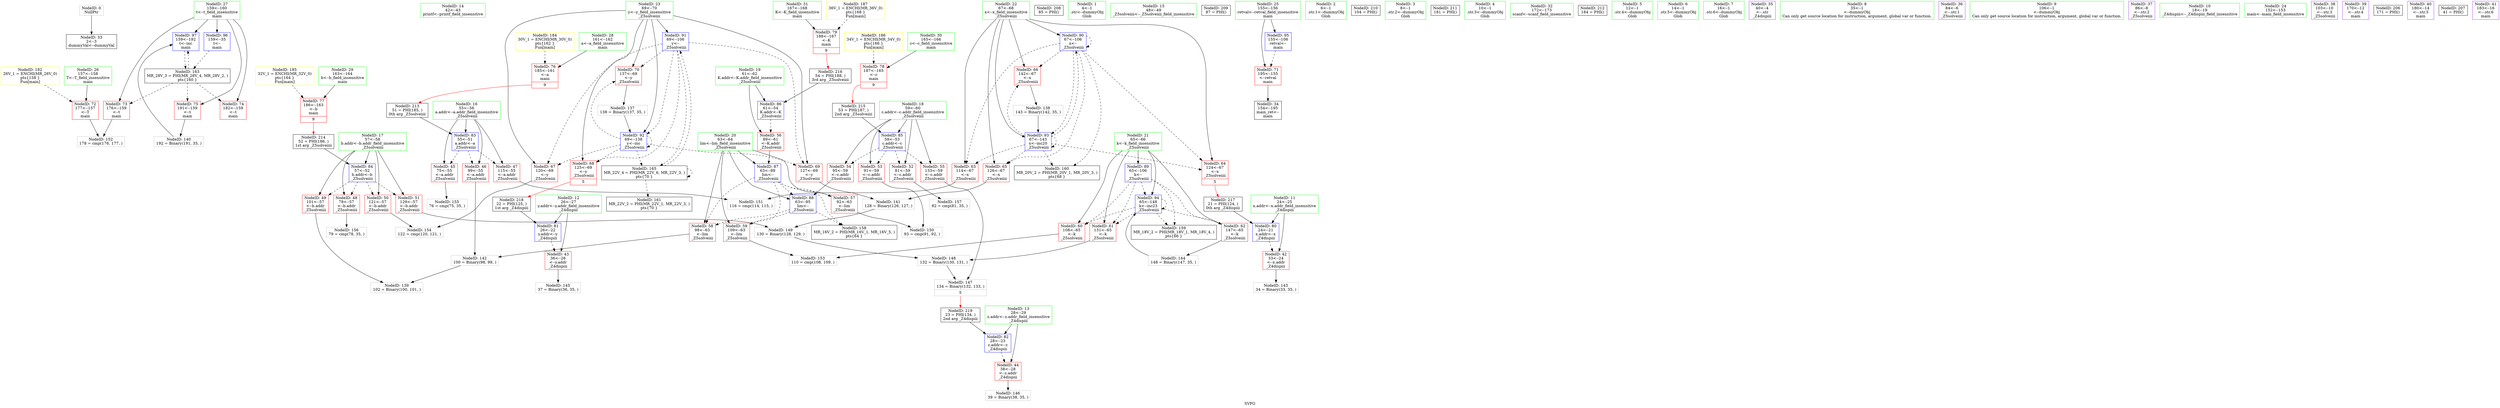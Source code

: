 digraph "SVFG" {
	label="SVFG";

	Node0x55ae51408920 [shape=record,color=grey,label="{NodeID: 0\nNullPtr}"];
	Node0x55ae51408920 -> Node0x55ae51411270[style=solid];
	Node0x55ae51411fa0 [shape=record,color=blue,label="{NodeID: 97\n159\<--192\nt\<--inc\nmain\n}"];
	Node0x55ae51411fa0 -> Node0x55ae514215e0[style=dashed];
	Node0x55ae51410270 [shape=record,color=green,label="{NodeID: 14\n42\<--43\nprintf\<--printf_field_insensitive\n}"];
	Node0x55ae51410e30 [shape=record,color=green,label="{NodeID: 28\n161\<--162\na\<--a_field_insensitive\nmain\n}"];
	Node0x55ae51410e30 -> Node0x55ae514145b0[style=solid];
	Node0x55ae514302d0 [shape=record,color=black,label="{NodeID: 208\n85 = PHI()\n}"];
	Node0x55ae514119f0 [shape=record,color=red,label="{NodeID: 42\n33\<--24\n\<--x.addr\n_Z4dispiii\n}"];
	Node0x55ae514119f0 -> Node0x55ae51412d20[style=solid];
	Node0x55ae51412720 [shape=record,color=grey,label="{NodeID: 139\n102 = Binary(100, 101, )\n}"];
	Node0x55ae51413570 [shape=record,color=red,label="{NodeID: 56\n89\<--61\n\<--K.addr\n_Z5solveiiii\n}"];
	Node0x55ae51413570 -> Node0x55ae51414ea0[style=solid];
	Node0x55ae5141a2a0 [shape=record,color=grey,label="{NodeID: 153\n110 = cmp(108, 109, )\n}"];
	Node0x55ae514140d0 [shape=record,color=red,label="{NodeID: 70\n137\<--69\n\<--y\n_Z5solveiiii\n}"];
	Node0x55ae514140d0 -> Node0x55ae51418290[style=solid];
	Node0x55ae51414c30 [shape=record,color=blue,label="{NodeID: 84\n57\<--52\nb.addr\<--b\n_Z5solveiiii\n}"];
	Node0x55ae51414c30 -> Node0x55ae51412ef0[style=dashed];
	Node0x55ae51414c30 -> Node0x55ae51412fc0[style=dashed];
	Node0x55ae51414c30 -> Node0x55ae51413090[style=dashed];
	Node0x55ae51414c30 -> Node0x55ae51413160[style=dashed];
	Node0x55ae514079c0 [shape=record,color=green,label="{NodeID: 1\n4\<--1\n.str\<--dummyObj\nGlob }"];
	Node0x55ae51410340 [shape=record,color=green,label="{NodeID: 15\n48\<--49\n_Z5solveiiii\<--_Z5solveiiii_field_insensitive\n}"];
	Node0x55ae51410f00 [shape=record,color=green,label="{NodeID: 29\n163\<--164\nb\<--b_field_insensitive\nmain\n}"];
	Node0x55ae51410f00 -> Node0x55ae51414680[style=solid];
	Node0x55ae514303d0 [shape=record,color=black,label="{NodeID: 209\n87 = PHI()\n}"];
	Node0x55ae51411ac0 [shape=record,color=red,label="{NodeID: 43\n36\<--26\n\<--y.addr\n_Z4dispiii\n}"];
	Node0x55ae51411ac0 -> Node0x55ae514196a0[style=solid];
	Node0x55ae514128a0 [shape=record,color=grey,label="{NodeID: 140\n192 = Binary(191, 35, )\n}"];
	Node0x55ae514128a0 -> Node0x55ae51411fa0[style=solid];
	Node0x55ae51413640 [shape=record,color=red,label="{NodeID: 57\n92\<--63\n\<--lim\n_Z5solveiiii\n}"];
	Node0x55ae51413640 -> Node0x55ae51419e20[style=solid];
	Node0x55ae5141a420 [shape=record,color=grey,label="{NodeID: 154\n122 = cmp(120, 121, )\n}"];
	Node0x55ae514141a0 [shape=record,color=red,label="{NodeID: 71\n195\<--155\n\<--retval\nmain\n}"];
	Node0x55ae514141a0 -> Node0x55ae51411370[style=solid];
	Node0x55ae51414d00 [shape=record,color=blue,label="{NodeID: 85\n59\<--53\nc.addr\<--c\n_Z5solveiiii\n}"];
	Node0x55ae51414d00 -> Node0x55ae51413230[style=dashed];
	Node0x55ae51414d00 -> Node0x55ae51413300[style=dashed];
	Node0x55ae51414d00 -> Node0x55ae514133d0[style=dashed];
	Node0x55ae51414d00 -> Node0x55ae514134a0[style=dashed];
	Node0x55ae5140f3c0 [shape=record,color=green,label="{NodeID: 2\n6\<--1\n.str.1\<--dummyObj\nGlob }"];
	Node0x55ae51424e00 [shape=record,color=yellow,style=double,label="{NodeID: 182\n26V_1 = ENCHI(MR_26V_0)\npts\{158 \}\nFun[main]}"];
	Node0x55ae51424e00 -> Node0x55ae51414270[style=dashed];
	Node0x55ae51410440 [shape=record,color=green,label="{NodeID: 16\n55\<--56\na.addr\<--a.addr_field_insensitive\n_Z5solveiiii\n}"];
	Node0x55ae51410440 -> Node0x55ae51411c60[style=solid];
	Node0x55ae51410440 -> Node0x55ae51411d30[style=solid];
	Node0x55ae51410440 -> Node0x55ae51411e00[style=solid];
	Node0x55ae51410440 -> Node0x55ae51414b60[style=solid];
	Node0x55ae51410fd0 [shape=record,color=green,label="{NodeID: 30\n165\<--166\nc\<--c_field_insensitive\nmain\n}"];
	Node0x55ae51410fd0 -> Node0x55ae51414750[style=solid];
	Node0x55ae514304d0 [shape=record,color=black,label="{NodeID: 210\n104 = PHI()\n}"];
	Node0x55ae51411b90 [shape=record,color=red,label="{NodeID: 44\n38\<--28\n\<--z.addr\n_Z4dispiii\n}"];
	Node0x55ae51411b90 -> Node0x55ae51419820[style=solid];
	Node0x55ae51412a20 [shape=record,color=grey,label="{NodeID: 141\n128 = Binary(126, 127, )\n}"];
	Node0x55ae51412a20 -> Node0x55ae51419ca0[style=solid];
	Node0x55ae51413710 [shape=record,color=red,label="{NodeID: 58\n98\<--63\n\<--lim\n_Z5solveiiii\n}"];
	Node0x55ae51413710 -> Node0x55ae51412ba0[style=solid];
	Node0x55ae5141a5a0 [shape=record,color=grey,label="{NodeID: 155\n76 = cmp(75, 35, )\n}"];
	Node0x55ae51414270 [shape=record,color=red,label="{NodeID: 72\n177\<--157\n\<--T\nmain\n}"];
	Node0x55ae51414270 -> Node0x55ae5141a120[style=solid];
	Node0x55ae51414dd0 [shape=record,color=blue,label="{NodeID: 86\n61\<--54\nK.addr\<--K\n_Z5solveiiii\n}"];
	Node0x55ae51414dd0 -> Node0x55ae51413570[style=dashed];
	Node0x55ae5140f450 [shape=record,color=green,label="{NodeID: 3\n8\<--1\n.str.2\<--dummyObj\nGlob }"];
	Node0x55ae51410510 [shape=record,color=green,label="{NodeID: 17\n57\<--58\nb.addr\<--b.addr_field_insensitive\n_Z5solveiiii\n}"];
	Node0x55ae51410510 -> Node0x55ae51412ef0[style=solid];
	Node0x55ae51410510 -> Node0x55ae51412fc0[style=solid];
	Node0x55ae51410510 -> Node0x55ae51413090[style=solid];
	Node0x55ae51410510 -> Node0x55ae51413160[style=solid];
	Node0x55ae51410510 -> Node0x55ae51414c30[style=solid];
	Node0x55ae514110a0 [shape=record,color=green,label="{NodeID: 31\n167\<--168\nK\<--K_field_insensitive\nmain\n}"];
	Node0x55ae514110a0 -> Node0x55ae51414820[style=solid];
	Node0x55ae514305d0 [shape=record,color=black,label="{NodeID: 211\n181 = PHI()\n}"];
	Node0x55ae51411c60 [shape=record,color=red,label="{NodeID: 45\n75\<--55\n\<--a.addr\n_Z5solveiiii\n}"];
	Node0x55ae51411c60 -> Node0x55ae5141a5a0[style=solid];
	Node0x55ae51412ba0 [shape=record,color=grey,label="{NodeID: 142\n100 = Binary(98, 99, )\n}"];
	Node0x55ae51412ba0 -> Node0x55ae51412720[style=solid];
	Node0x55ae514137e0 [shape=record,color=red,label="{NodeID: 59\n109\<--63\n\<--lim\n_Z5solveiiii\n}"];
	Node0x55ae514137e0 -> Node0x55ae5141a2a0[style=solid];
	Node0x55ae5141a720 [shape=record,color=grey,label="{NodeID: 156\n79 = cmp(78, 35, )\n}"];
	Node0x55ae51414340 [shape=record,color=red,label="{NodeID: 73\n176\<--159\n\<--t\nmain\n}"];
	Node0x55ae51414340 -> Node0x55ae5141a120[style=solid];
	Node0x55ae51414ea0 [shape=record,color=blue,label="{NodeID: 87\n63\<--89\nlim\<--\n_Z5solveiiii\n}"];
	Node0x55ae51414ea0 -> Node0x55ae51413640[style=dashed];
	Node0x55ae51414ea0 -> Node0x55ae51413710[style=dashed];
	Node0x55ae51414ea0 -> Node0x55ae514137e0[style=dashed];
	Node0x55ae51414ea0 -> Node0x55ae51414f70[style=dashed];
	Node0x55ae51414ea0 -> Node0x55ae5141fce0[style=dashed];
	Node0x55ae5140f4e0 [shape=record,color=green,label="{NodeID: 4\n10\<--1\n.str.3\<--dummyObj\nGlob }"];
	Node0x55ae51424fc0 [shape=record,color=yellow,style=double,label="{NodeID: 184\n30V_1 = ENCHI(MR_30V_0)\npts\{162 \}\nFun[main]}"];
	Node0x55ae51424fc0 -> Node0x55ae514145b0[style=dashed];
	Node0x55ae514105e0 [shape=record,color=green,label="{NodeID: 18\n59\<--60\nc.addr\<--c.addr_field_insensitive\n_Z5solveiiii\n}"];
	Node0x55ae514105e0 -> Node0x55ae51413230[style=solid];
	Node0x55ae514105e0 -> Node0x55ae51413300[style=solid];
	Node0x55ae514105e0 -> Node0x55ae514133d0[style=solid];
	Node0x55ae514105e0 -> Node0x55ae514134a0[style=solid];
	Node0x55ae514105e0 -> Node0x55ae51414d00[style=solid];
	Node0x55ae51411170 [shape=record,color=green,label="{NodeID: 32\n172\<--173\nscanf\<--scanf_field_insensitive\n}"];
	Node0x55ae514306d0 [shape=record,color=black,label="{NodeID: 212\n184 = PHI()\n}"];
	Node0x55ae51411d30 [shape=record,color=red,label="{NodeID: 46\n99\<--55\n\<--a.addr\n_Z5solveiiii\n}"];
	Node0x55ae51411d30 -> Node0x55ae51412ba0[style=solid];
	Node0x55ae51412d20 [shape=record,color=grey,label="{NodeID: 143\n34 = Binary(33, 35, )\n}"];
	Node0x55ae514138b0 [shape=record,color=red,label="{NodeID: 60\n108\<--65\n\<--k\n_Z5solveiiii\n}"];
	Node0x55ae514138b0 -> Node0x55ae5141a2a0[style=solid];
	Node0x55ae5141a8a0 [shape=record,color=grey,label="{NodeID: 157\n82 = cmp(81, 35, )\n}"];
	Node0x55ae51414410 [shape=record,color=red,label="{NodeID: 74\n182\<--159\n\<--t\nmain\n}"];
	Node0x55ae51414f70 [shape=record,color=blue,label="{NodeID: 88\n63\<--95\nlim\<--\n_Z5solveiiii\n}"];
	Node0x55ae51414f70 -> Node0x55ae51413710[style=dashed];
	Node0x55ae51414f70 -> Node0x55ae514137e0[style=dashed];
	Node0x55ae51414f70 -> Node0x55ae5141fce0[style=dashed];
	Node0x55ae5140f570 [shape=record,color=green,label="{NodeID: 5\n12\<--1\n.str.4\<--dummyObj\nGlob }"];
	Node0x55ae514250a0 [shape=record,color=yellow,style=double,label="{NodeID: 185\n32V_1 = ENCHI(MR_32V_0)\npts\{164 \}\nFun[main]}"];
	Node0x55ae514250a0 -> Node0x55ae51414680[style=dashed];
	Node0x55ae514106b0 [shape=record,color=green,label="{NodeID: 19\n61\<--62\nK.addr\<--K.addr_field_insensitive\n_Z5solveiiii\n}"];
	Node0x55ae514106b0 -> Node0x55ae51413570[style=solid];
	Node0x55ae514106b0 -> Node0x55ae51414dd0[style=solid];
	Node0x55ae51411270 [shape=record,color=black,label="{NodeID: 33\n2\<--3\ndummyVal\<--dummyVal\n}"];
	Node0x55ae514307d0 [shape=record,color=black,label="{NodeID: 213\n51 = PHI(185, )\n0th arg _Z5solveiiii }"];
	Node0x55ae514307d0 -> Node0x55ae51414b60[style=solid];
	Node0x55ae51411e00 [shape=record,color=red,label="{NodeID: 47\n115\<--55\n\<--a.addr\n_Z5solveiiii\n}"];
	Node0x55ae51411e00 -> Node0x55ae51419fa0[style=solid];
	Node0x55ae51419560 [shape=record,color=grey,label="{NodeID: 144\n148 = Binary(147, 35, )\n}"];
	Node0x55ae51419560 -> Node0x55ae51415450[style=solid];
	Node0x55ae51413980 [shape=record,color=red,label="{NodeID: 61\n131\<--65\n\<--k\n_Z5solveiiii\n}"];
	Node0x55ae51413980 -> Node0x55ae51419b20[style=solid];
	Node0x55ae5141fce0 [shape=record,color=black,label="{NodeID: 158\nMR_16V_2 = PHI(MR_16V_1, MR_16V_5, )\npts\{64 \}\n}"];
	Node0x55ae514144e0 [shape=record,color=red,label="{NodeID: 75\n191\<--159\n\<--t\nmain\n}"];
	Node0x55ae514144e0 -> Node0x55ae514128a0[style=solid];
	Node0x55ae51415040 [shape=record,color=blue,label="{NodeID: 89\n65\<--106\nk\<--\n_Z5solveiiii\n}"];
	Node0x55ae51415040 -> Node0x55ae514138b0[style=dashed];
	Node0x55ae51415040 -> Node0x55ae51413980[style=dashed];
	Node0x55ae51415040 -> Node0x55ae51413a50[style=dashed];
	Node0x55ae51415040 -> Node0x55ae51415450[style=dashed];
	Node0x55ae51415040 -> Node0x55ae514201e0[style=dashed];
	Node0x55ae5140fdb0 [shape=record,color=green,label="{NodeID: 6\n14\<--1\n.str.5\<--dummyObj\nGlob }"];
	Node0x55ae51425180 [shape=record,color=yellow,style=double,label="{NodeID: 186\n34V_1 = ENCHI(MR_34V_0)\npts\{166 \}\nFun[main]}"];
	Node0x55ae51425180 -> Node0x55ae51414750[style=dashed];
	Node0x55ae51410780 [shape=record,color=green,label="{NodeID: 20\n63\<--64\nlim\<--lim_field_insensitive\n_Z5solveiiii\n}"];
	Node0x55ae51410780 -> Node0x55ae51413640[style=solid];
	Node0x55ae51410780 -> Node0x55ae51413710[style=solid];
	Node0x55ae51410780 -> Node0x55ae514137e0[style=solid];
	Node0x55ae51410780 -> Node0x55ae51414ea0[style=solid];
	Node0x55ae51410780 -> Node0x55ae51414f70[style=solid];
	Node0x55ae51411370 [shape=record,color=black,label="{NodeID: 34\n154\<--195\nmain_ret\<--\nmain\n}"];
	Node0x55ae514309c0 [shape=record,color=black,label="{NodeID: 214\n52 = PHI(186, )\n1st arg _Z5solveiiii }"];
	Node0x55ae514309c0 -> Node0x55ae51414c30[style=solid];
	Node0x55ae51412ef0 [shape=record,color=red,label="{NodeID: 48\n78\<--57\n\<--b.addr\n_Z5solveiiii\n}"];
	Node0x55ae51412ef0 -> Node0x55ae5141a720[style=solid];
	Node0x55ae514196a0 [shape=record,color=grey,label="{NodeID: 145\n37 = Binary(36, 35, )\n}"];
	Node0x55ae51413a50 [shape=record,color=red,label="{NodeID: 62\n147\<--65\n\<--k\n_Z5solveiiii\n}"];
	Node0x55ae51413a50 -> Node0x55ae51419560[style=solid];
	Node0x55ae514201e0 [shape=record,color=black,label="{NodeID: 159\nMR_18V_2 = PHI(MR_18V_1, MR_18V_4, )\npts\{66 \}\n}"];
	Node0x55ae514145b0 [shape=record,color=red,label="{NodeID: 76\n185\<--161\n\<--a\nmain\n|{<s0>9}}"];
	Node0x55ae514145b0:s0 -> Node0x55ae514307d0[style=solid,color=red];
	Node0x55ae51415110 [shape=record,color=blue,label="{NodeID: 90\n67\<--106\nx\<--\n_Z5solveiiii\n}"];
	Node0x55ae51415110 -> Node0x55ae51413b20[style=dashed];
	Node0x55ae51415110 -> Node0x55ae51413bf0[style=dashed];
	Node0x55ae51415110 -> Node0x55ae51413cc0[style=dashed];
	Node0x55ae51415110 -> Node0x55ae51413d90[style=dashed];
	Node0x55ae51415110 -> Node0x55ae51415110[style=dashed];
	Node0x55ae51415110 -> Node0x55ae51415380[style=dashed];
	Node0x55ae51415110 -> Node0x55ae514206e0[style=dashed];
	Node0x55ae5140fe40 [shape=record,color=green,label="{NodeID: 7\n16\<--1\n.str.6\<--dummyObj\nGlob }"];
	Node0x55ae51425260 [shape=record,color=yellow,style=double,label="{NodeID: 187\n36V_1 = ENCHI(MR_36V_0)\npts\{168 \}\nFun[main]}"];
	Node0x55ae51425260 -> Node0x55ae51414820[style=dashed];
	Node0x55ae51410850 [shape=record,color=green,label="{NodeID: 21\n65\<--66\nk\<--k_field_insensitive\n_Z5solveiiii\n}"];
	Node0x55ae51410850 -> Node0x55ae514138b0[style=solid];
	Node0x55ae51410850 -> Node0x55ae51413980[style=solid];
	Node0x55ae51410850 -> Node0x55ae51413a50[style=solid];
	Node0x55ae51410850 -> Node0x55ae51415040[style=solid];
	Node0x55ae51410850 -> Node0x55ae51415450[style=solid];
	Node0x55ae51411440 [shape=record,color=purple,label="{NodeID: 35\n40\<--4\n\<--.str\n_Z4dispiii\n}"];
	Node0x55ae51430ac0 [shape=record,color=black,label="{NodeID: 215\n53 = PHI(187, )\n2nd arg _Z5solveiiii }"];
	Node0x55ae51430ac0 -> Node0x55ae51414d00[style=solid];
	Node0x55ae51412fc0 [shape=record,color=red,label="{NodeID: 49\n101\<--57\n\<--b.addr\n_Z5solveiiii\n}"];
	Node0x55ae51412fc0 -> Node0x55ae51412720[style=solid];
	Node0x55ae51419820 [shape=record,color=grey,label="{NodeID: 146\n39 = Binary(38, 35, )\n}"];
	Node0x55ae51413b20 [shape=record,color=red,label="{NodeID: 63\n114\<--67\n\<--x\n_Z5solveiiii\n}"];
	Node0x55ae51413b20 -> Node0x55ae51419fa0[style=solid];
	Node0x55ae514206e0 [shape=record,color=black,label="{NodeID: 160\nMR_20V_2 = PHI(MR_20V_1, MR_20V_3, )\npts\{68 \}\n}"];
	Node0x55ae51414680 [shape=record,color=red,label="{NodeID: 77\n186\<--163\n\<--b\nmain\n|{<s0>9}}"];
	Node0x55ae51414680:s0 -> Node0x55ae514309c0[style=solid,color=red];
	Node0x55ae514151e0 [shape=record,color=blue,label="{NodeID: 91\n69\<--106\ny\<--\n_Z5solveiiii\n}"];
	Node0x55ae514151e0 -> Node0x55ae51413e60[style=dashed];
	Node0x55ae514151e0 -> Node0x55ae51413f30[style=dashed];
	Node0x55ae514151e0 -> Node0x55ae51414000[style=dashed];
	Node0x55ae514151e0 -> Node0x55ae514140d0[style=dashed];
	Node0x55ae514151e0 -> Node0x55ae514152b0[style=dashed];
	Node0x55ae514151e0 -> Node0x55ae51421fe0[style=dashed];
	Node0x55ae5140fed0 [shape=record,color=green,label="{NodeID: 8\n35\<--1\n\<--dummyObj\nCan only get source location for instruction, argument, global var or function.}"];
	Node0x55ae51410920 [shape=record,color=green,label="{NodeID: 22\n67\<--68\nx\<--x_field_insensitive\n_Z5solveiiii\n}"];
	Node0x55ae51410920 -> Node0x55ae51413b20[style=solid];
	Node0x55ae51410920 -> Node0x55ae51413bf0[style=solid];
	Node0x55ae51410920 -> Node0x55ae51413cc0[style=solid];
	Node0x55ae51410920 -> Node0x55ae51413d90[style=solid];
	Node0x55ae51410920 -> Node0x55ae51415110[style=solid];
	Node0x55ae51410920 -> Node0x55ae51415380[style=solid];
	Node0x55ae51411510 [shape=record,color=purple,label="{NodeID: 36\n84\<--6\n\<--.str.1\n_Z5solveiiii\n}"];
	Node0x55ae51430c00 [shape=record,color=black,label="{NodeID: 216\n54 = PHI(188, )\n3rd arg _Z5solveiiii }"];
	Node0x55ae51430c00 -> Node0x55ae51414dd0[style=solid];
	Node0x55ae51413090 [shape=record,color=red,label="{NodeID: 50\n121\<--57\n\<--b.addr\n_Z5solveiiii\n}"];
	Node0x55ae51413090 -> Node0x55ae5141a420[style=solid];
	Node0x55ae514199a0 [shape=record,color=grey,label="{NodeID: 147\n134 = Binary(132, 133, )\n|{<s0>5}}"];
	Node0x55ae514199a0:s0 -> Node0x55ae51430fc0[style=solid,color=red];
	Node0x55ae51413bf0 [shape=record,color=red,label="{NodeID: 64\n124\<--67\n\<--x\n_Z5solveiiii\n|{<s0>5}}"];
	Node0x55ae51413bf0:s0 -> Node0x55ae51430d40[style=solid,color=red];
	Node0x55ae51420be0 [shape=record,color=black,label="{NodeID: 161\nMR_22V_2 = PHI(MR_22V_1, MR_22V_3, )\npts\{70 \}\n}"];
	Node0x55ae51414750 [shape=record,color=red,label="{NodeID: 78\n187\<--165\n\<--c\nmain\n|{<s0>9}}"];
	Node0x55ae51414750:s0 -> Node0x55ae51430ac0[style=solid,color=red];
	Node0x55ae514152b0 [shape=record,color=blue,label="{NodeID: 92\n69\<--138\ny\<--inc\n_Z5solveiiii\n}"];
	Node0x55ae514152b0 -> Node0x55ae51413e60[style=dashed];
	Node0x55ae514152b0 -> Node0x55ae51413f30[style=dashed];
	Node0x55ae514152b0 -> Node0x55ae51414000[style=dashed];
	Node0x55ae514152b0 -> Node0x55ae514140d0[style=dashed];
	Node0x55ae514152b0 -> Node0x55ae514152b0[style=dashed];
	Node0x55ae514152b0 -> Node0x55ae51421fe0[style=dashed];
	Node0x55ae5140ff60 [shape=record,color=green,label="{NodeID: 9\n106\<--1\n\<--dummyObj\nCan only get source location for instruction, argument, global var or function.}"];
	Node0x55ae514109f0 [shape=record,color=green,label="{NodeID: 23\n69\<--70\ny\<--y_field_insensitive\n_Z5solveiiii\n}"];
	Node0x55ae514109f0 -> Node0x55ae51413e60[style=solid];
	Node0x55ae514109f0 -> Node0x55ae51413f30[style=solid];
	Node0x55ae514109f0 -> Node0x55ae51414000[style=solid];
	Node0x55ae514109f0 -> Node0x55ae514140d0[style=solid];
	Node0x55ae514109f0 -> Node0x55ae514151e0[style=solid];
	Node0x55ae514109f0 -> Node0x55ae514152b0[style=solid];
	Node0x55ae514115e0 [shape=record,color=purple,label="{NodeID: 37\n86\<--8\n\<--.str.2\n_Z5solveiiii\n}"];
	Node0x55ae51430d40 [shape=record,color=black,label="{NodeID: 217\n21 = PHI(124, )\n0th arg _Z4dispiii }"];
	Node0x55ae51430d40 -> Node0x55ae514148f0[style=solid];
	Node0x55ae51413160 [shape=record,color=red,label="{NodeID: 51\n129\<--57\n\<--b.addr\n_Z5solveiiii\n}"];
	Node0x55ae51413160 -> Node0x55ae51419ca0[style=solid];
	Node0x55ae51419b20 [shape=record,color=grey,label="{NodeID: 148\n132 = Binary(130, 131, )\n}"];
	Node0x55ae51419b20 -> Node0x55ae514199a0[style=solid];
	Node0x55ae51413cc0 [shape=record,color=red,label="{NodeID: 65\n126\<--67\n\<--x\n_Z5solveiiii\n}"];
	Node0x55ae51413cc0 -> Node0x55ae51412a20[style=solid];
	Node0x55ae51414820 [shape=record,color=red,label="{NodeID: 79\n188\<--167\n\<--K\nmain\n|{<s0>9}}"];
	Node0x55ae51414820:s0 -> Node0x55ae51430c00[style=solid,color=red];
	Node0x55ae51415380 [shape=record,color=blue,label="{NodeID: 93\n67\<--143\nx\<--inc20\n_Z5solveiiii\n}"];
	Node0x55ae51415380 -> Node0x55ae51413b20[style=dashed];
	Node0x55ae51415380 -> Node0x55ae51413bf0[style=dashed];
	Node0x55ae51415380 -> Node0x55ae51413cc0[style=dashed];
	Node0x55ae51415380 -> Node0x55ae51413d90[style=dashed];
	Node0x55ae51415380 -> Node0x55ae51415110[style=dashed];
	Node0x55ae51415380 -> Node0x55ae51415380[style=dashed];
	Node0x55ae51415380 -> Node0x55ae514206e0[style=dashed];
	Node0x55ae5140fff0 [shape=record,color=green,label="{NodeID: 10\n18\<--19\n_Z4dispiii\<--_Z4dispiii_field_insensitive\n}"];
	Node0x55ae51410ac0 [shape=record,color=green,label="{NodeID: 24\n152\<--153\nmain\<--main_field_insensitive\n}"];
	Node0x55ae514116b0 [shape=record,color=purple,label="{NodeID: 38\n103\<--10\n\<--.str.3\n_Z5solveiiii\n}"];
	Node0x55ae51430e80 [shape=record,color=black,label="{NodeID: 218\n22 = PHI(125, )\n1st arg _Z4dispiii }"];
	Node0x55ae51430e80 -> Node0x55ae514149c0[style=solid];
	Node0x55ae51413230 [shape=record,color=red,label="{NodeID: 52\n81\<--59\n\<--c.addr\n_Z5solveiiii\n}"];
	Node0x55ae51413230 -> Node0x55ae5141a8a0[style=solid];
	Node0x55ae51419ca0 [shape=record,color=grey,label="{NodeID: 149\n130 = Binary(128, 129, )\n}"];
	Node0x55ae51419ca0 -> Node0x55ae51419b20[style=solid];
	Node0x55ae51413d90 [shape=record,color=red,label="{NodeID: 66\n142\<--67\n\<--x\n_Z5solveiiii\n}"];
	Node0x55ae51413d90 -> Node0x55ae51418410[style=solid];
	Node0x55ae514215e0 [shape=record,color=black,label="{NodeID: 163\nMR_28V_3 = PHI(MR_28V_4, MR_28V_2, )\npts\{160 \}\n}"];
	Node0x55ae514215e0 -> Node0x55ae51414340[style=dashed];
	Node0x55ae514215e0 -> Node0x55ae51414410[style=dashed];
	Node0x55ae514215e0 -> Node0x55ae514144e0[style=dashed];
	Node0x55ae514215e0 -> Node0x55ae51411fa0[style=dashed];
	Node0x55ae514148f0 [shape=record,color=blue,label="{NodeID: 80\n24\<--21\nx.addr\<--x\n_Z4dispiii\n}"];
	Node0x55ae514148f0 -> Node0x55ae514119f0[style=dashed];
	Node0x55ae51415450 [shape=record,color=blue,label="{NodeID: 94\n65\<--148\nk\<--inc23\n_Z5solveiiii\n}"];
	Node0x55ae51415450 -> Node0x55ae514138b0[style=dashed];
	Node0x55ae51415450 -> Node0x55ae51413980[style=dashed];
	Node0x55ae51415450 -> Node0x55ae51413a50[style=dashed];
	Node0x55ae51415450 -> Node0x55ae51415450[style=dashed];
	Node0x55ae51415450 -> Node0x55ae514201e0[style=dashed];
	Node0x55ae51410080 [shape=record,color=green,label="{NodeID: 11\n24\<--25\nx.addr\<--x.addr_field_insensitive\n_Z4dispiii\n}"];
	Node0x55ae51410080 -> Node0x55ae514119f0[style=solid];
	Node0x55ae51410080 -> Node0x55ae514148f0[style=solid];
	Node0x55ae51410bc0 [shape=record,color=green,label="{NodeID: 25\n155\<--156\nretval\<--retval_field_insensitive\nmain\n}"];
	Node0x55ae51410bc0 -> Node0x55ae514141a0[style=solid];
	Node0x55ae51410bc0 -> Node0x55ae51415520[style=solid];
	Node0x55ae51411780 [shape=record,color=purple,label="{NodeID: 39\n170\<--12\n\<--.str.4\nmain\n}"];
	Node0x55ae51430fc0 [shape=record,color=black,label="{NodeID: 219\n23 = PHI(134, )\n2nd arg _Z4dispiii }"];
	Node0x55ae51430fc0 -> Node0x55ae51414a90[style=solid];
	Node0x55ae51413300 [shape=record,color=red,label="{NodeID: 53\n91\<--59\n\<--c.addr\n_Z5solveiiii\n}"];
	Node0x55ae51413300 -> Node0x55ae51419e20[style=solid];
	Node0x55ae51419e20 [shape=record,color=grey,label="{NodeID: 150\n93 = cmp(91, 92, )\n}"];
	Node0x55ae51413e60 [shape=record,color=red,label="{NodeID: 67\n120\<--69\n\<--y\n_Z5solveiiii\n}"];
	Node0x55ae51413e60 -> Node0x55ae5141a420[style=solid];
	Node0x55ae514149c0 [shape=record,color=blue,label="{NodeID: 81\n26\<--22\ny.addr\<--y\n_Z4dispiii\n}"];
	Node0x55ae514149c0 -> Node0x55ae51411ac0[style=dashed];
	Node0x55ae51415520 [shape=record,color=blue,label="{NodeID: 95\n155\<--106\nretval\<--\nmain\n}"];
	Node0x55ae51415520 -> Node0x55ae514141a0[style=dashed];
	Node0x55ae51410110 [shape=record,color=green,label="{NodeID: 12\n26\<--27\ny.addr\<--y.addr_field_insensitive\n_Z4dispiii\n}"];
	Node0x55ae51410110 -> Node0x55ae51411ac0[style=solid];
	Node0x55ae51410110 -> Node0x55ae514149c0[style=solid];
	Node0x55ae51410c90 [shape=record,color=green,label="{NodeID: 26\n157\<--158\nT\<--T_field_insensitive\nmain\n}"];
	Node0x55ae51410c90 -> Node0x55ae51414270[style=solid];
	Node0x55ae514300d0 [shape=record,color=black,label="{NodeID: 206\n171 = PHI()\n}"];
	Node0x55ae51411850 [shape=record,color=purple,label="{NodeID: 40\n180\<--14\n\<--.str.5\nmain\n}"];
	Node0x55ae51418290 [shape=record,color=grey,label="{NodeID: 137\n138 = Binary(137, 35, )\n}"];
	Node0x55ae51418290 -> Node0x55ae514152b0[style=solid];
	Node0x55ae514133d0 [shape=record,color=red,label="{NodeID: 54\n95\<--59\n\<--c.addr\n_Z5solveiiii\n}"];
	Node0x55ae514133d0 -> Node0x55ae51414f70[style=solid];
	Node0x55ae51419fa0 [shape=record,color=grey,label="{NodeID: 151\n116 = cmp(114, 115, )\n}"];
	Node0x55ae51413f30 [shape=record,color=red,label="{NodeID: 68\n125\<--69\n\<--y\n_Z5solveiiii\n|{<s0>5}}"];
	Node0x55ae51413f30:s0 -> Node0x55ae51430e80[style=solid,color=red];
	Node0x55ae51421fe0 [shape=record,color=black,label="{NodeID: 165\nMR_22V_4 = PHI(MR_22V_6, MR_22V_3, )\npts\{70 \}\n}"];
	Node0x55ae51421fe0 -> Node0x55ae514151e0[style=dashed];
	Node0x55ae51421fe0 -> Node0x55ae51420be0[style=dashed];
	Node0x55ae51421fe0 -> Node0x55ae51421fe0[style=dashed];
	Node0x55ae51414a90 [shape=record,color=blue,label="{NodeID: 82\n28\<--23\nz.addr\<--z\n_Z4dispiii\n}"];
	Node0x55ae51414a90 -> Node0x55ae51411b90[style=dashed];
	Node0x55ae51411ed0 [shape=record,color=blue,label="{NodeID: 96\n159\<--35\nt\<--\nmain\n}"];
	Node0x55ae51411ed0 -> Node0x55ae514215e0[style=dashed];
	Node0x55ae514101a0 [shape=record,color=green,label="{NodeID: 13\n28\<--29\nz.addr\<--z.addr_field_insensitive\n_Z4dispiii\n}"];
	Node0x55ae514101a0 -> Node0x55ae51411b90[style=solid];
	Node0x55ae514101a0 -> Node0x55ae51414a90[style=solid];
	Node0x55ae51410d60 [shape=record,color=green,label="{NodeID: 27\n159\<--160\nt\<--t_field_insensitive\nmain\n}"];
	Node0x55ae51410d60 -> Node0x55ae51414340[style=solid];
	Node0x55ae51410d60 -> Node0x55ae51414410[style=solid];
	Node0x55ae51410d60 -> Node0x55ae514144e0[style=solid];
	Node0x55ae51410d60 -> Node0x55ae51411ed0[style=solid];
	Node0x55ae51410d60 -> Node0x55ae51411fa0[style=solid];
	Node0x55ae514301d0 [shape=record,color=black,label="{NodeID: 207\n41 = PHI()\n}"];
	Node0x55ae51411920 [shape=record,color=purple,label="{NodeID: 41\n183\<--16\n\<--.str.6\nmain\n}"];
	Node0x55ae51418410 [shape=record,color=grey,label="{NodeID: 138\n143 = Binary(142, 35, )\n}"];
	Node0x55ae51418410 -> Node0x55ae51415380[style=solid];
	Node0x55ae514134a0 [shape=record,color=red,label="{NodeID: 55\n133\<--59\n\<--c.addr\n_Z5solveiiii\n}"];
	Node0x55ae514134a0 -> Node0x55ae514199a0[style=solid];
	Node0x55ae5141a120 [shape=record,color=grey,label="{NodeID: 152\n178 = cmp(176, 177, )\n}"];
	Node0x55ae51414000 [shape=record,color=red,label="{NodeID: 69\n127\<--69\n\<--y\n_Z5solveiiii\n}"];
	Node0x55ae51414000 -> Node0x55ae51412a20[style=solid];
	Node0x55ae51414b60 [shape=record,color=blue,label="{NodeID: 83\n55\<--51\na.addr\<--a\n_Z5solveiiii\n}"];
	Node0x55ae51414b60 -> Node0x55ae51411c60[style=dashed];
	Node0x55ae51414b60 -> Node0x55ae51411d30[style=dashed];
	Node0x55ae51414b60 -> Node0x55ae51411e00[style=dashed];
}
